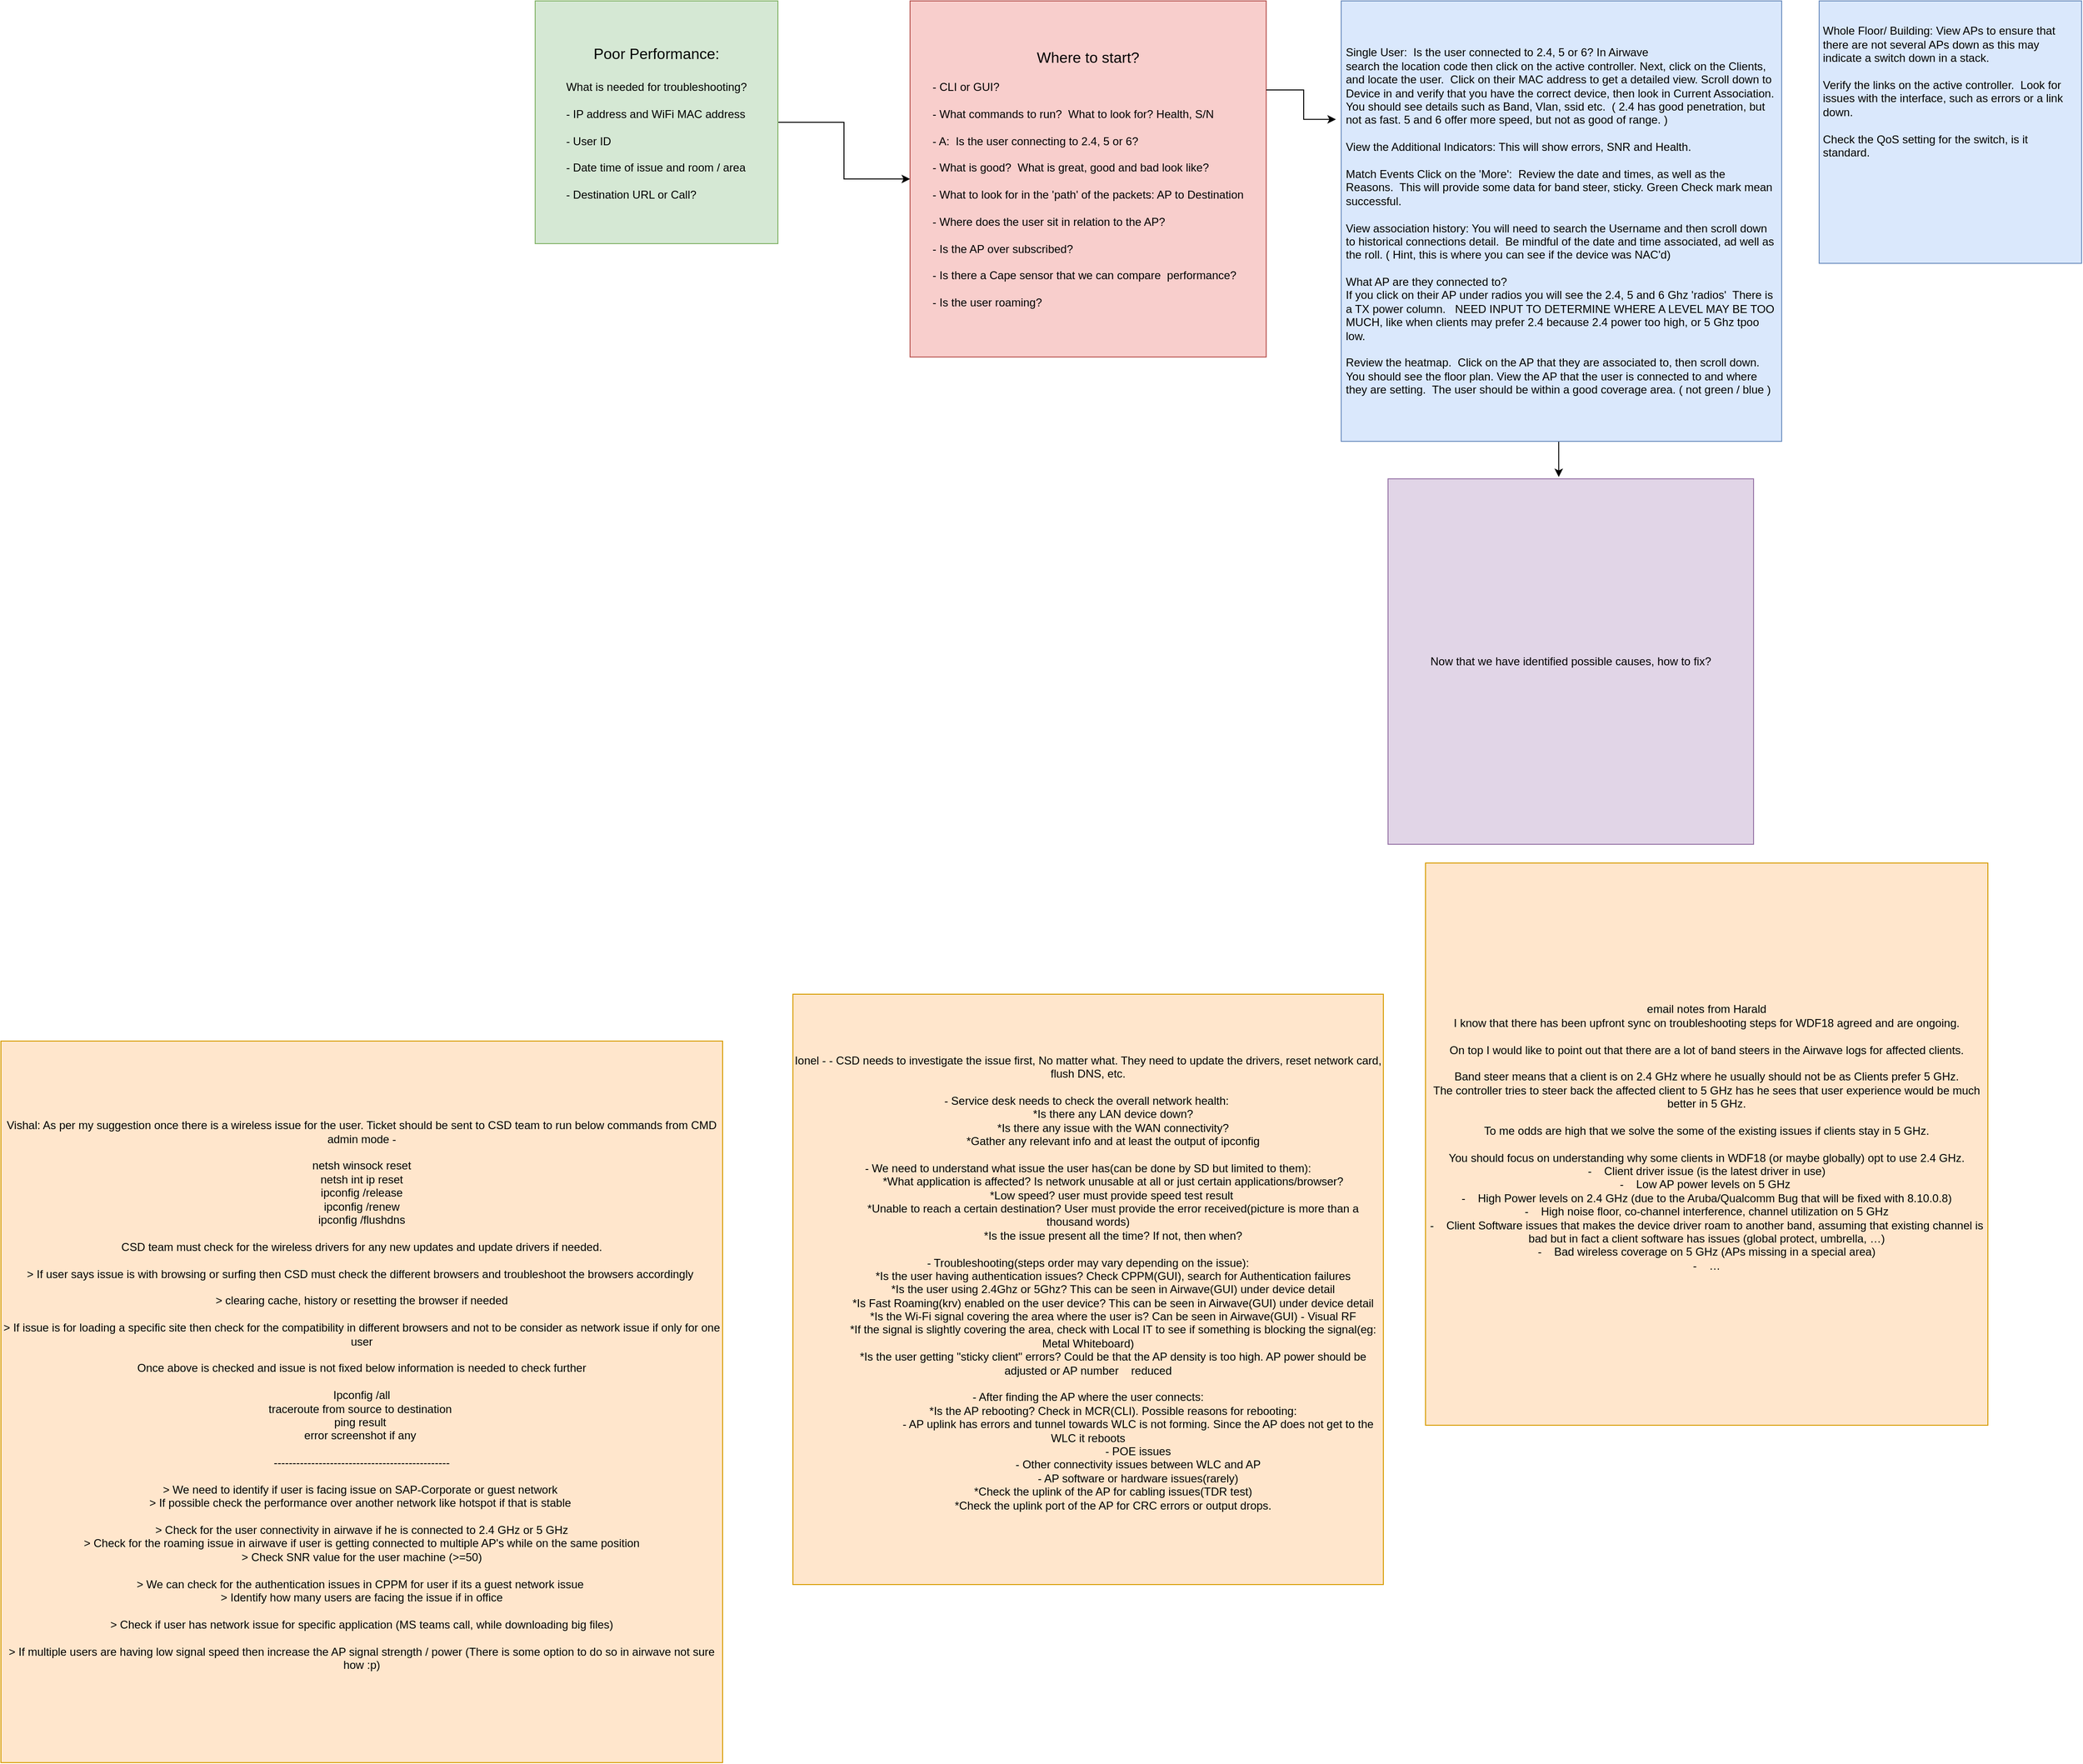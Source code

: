 <mxfile version="21.8.1" type="github">
  <diagram name="Page-1" id="cQSMZOdaGjakXPMoXrA6">
    <mxGraphModel dx="2832" dy="1076" grid="1" gridSize="10" guides="1" tooltips="1" connect="1" arrows="1" fold="1" page="1" pageScale="1" pageWidth="850" pageHeight="1100" math="0" shadow="0">
      <root>
        <mxCell id="0" />
        <mxCell id="1" parent="0" />
        <mxCell id="MekAlx0tApYiTAJFCrwZ-8" style="edgeStyle=orthogonalEdgeStyle;rounded=0;orthogonalLoop=1;jettySize=auto;html=1;exitX=1;exitY=0.5;exitDx=0;exitDy=0;" parent="1" source="MekAlx0tApYiTAJFCrwZ-1" target="MekAlx0tApYiTAJFCrwZ-2" edge="1">
          <mxGeometry relative="1" as="geometry" />
        </mxCell>
        <mxCell id="MekAlx0tApYiTAJFCrwZ-1" value="&lt;font style=&quot;font-size: 16px;&quot;&gt;Poor Performance:&lt;br&gt;&lt;br&gt;&lt;/font&gt;What is needed for troubleshooting?&lt;br&gt;&lt;br&gt;&lt;div style=&quot;text-align: left;&quot;&gt;&lt;span style=&quot;background-color: initial;&quot;&gt;- IP address and WiFi MAC address&lt;/span&gt;&lt;/div&gt;&lt;div style=&quot;text-align: left;&quot;&gt;&lt;span style=&quot;background-color: initial;&quot;&gt;&lt;br&gt;&lt;/span&gt;&lt;/div&gt;&lt;div style=&quot;text-align: left;&quot;&gt;&lt;span style=&quot;background-color: initial;&quot;&gt;- User ID&lt;/span&gt;&lt;/div&gt;&lt;div style=&quot;text-align: left;&quot;&gt;&lt;span style=&quot;background-color: initial;&quot;&gt;&lt;br&gt;&lt;/span&gt;&lt;/div&gt;&lt;div style=&quot;text-align: left;&quot;&gt;&lt;span style=&quot;background-color: initial;&quot;&gt;- Date time of issue and room / area&lt;/span&gt;&lt;/div&gt;&lt;div style=&quot;text-align: left;&quot;&gt;&lt;span style=&quot;background-color: initial;&quot;&gt;&lt;br&gt;&lt;/span&gt;&lt;/div&gt;&lt;div style=&quot;text-align: left;&quot;&gt;&lt;span style=&quot;background-color: initial;&quot;&gt;- Destination URL or Call?&lt;/span&gt;&lt;/div&gt;" style="whiteSpace=wrap;html=1;aspect=fixed;fillColor=#d5e8d4;strokeColor=#82b366;" parent="1" vertex="1">
          <mxGeometry x="30" y="30" width="259" height="259" as="geometry" />
        </mxCell>
        <mxCell id="MekAlx0tApYiTAJFCrwZ-10" style="edgeStyle=orthogonalEdgeStyle;rounded=0;orthogonalLoop=1;jettySize=auto;html=1;entryX=0.467;entryY=-0.005;entryDx=0;entryDy=0;entryPerimeter=0;exitX=0.5;exitY=1;exitDx=0;exitDy=0;" parent="1" source="IrNqu5AW_3v1xc4edvsI-3" target="MekAlx0tApYiTAJFCrwZ-3" edge="1">
          <mxGeometry relative="1" as="geometry">
            <mxPoint x="370" y="480" as="targetPoint" />
            <mxPoint x="1120" y="370" as="sourcePoint" />
          </mxGeometry>
        </mxCell>
        <mxCell id="MekAlx0tApYiTAJFCrwZ-2" value="&lt;font style=&quot;font-size: 16px;&quot;&gt;Where to start? &lt;br&gt;&lt;/font&gt;&lt;br&gt;&lt;div style=&quot;text-align: left;&quot;&gt;&lt;span style=&quot;background-color: initial;&quot;&gt;- CLI or GUI?&lt;/span&gt;&lt;/div&gt;&lt;div style=&quot;text-align: left;&quot;&gt;&lt;span style=&quot;background-color: initial;&quot;&gt;&lt;br&gt;&lt;/span&gt;&lt;/div&gt;&lt;div style=&quot;text-align: left;&quot;&gt;&lt;span style=&quot;background-color: initial;&quot;&gt;- What commands to run?&amp;nbsp; What to look for? Health, S/N&lt;/span&gt;&lt;/div&gt;&lt;div style=&quot;text-align: left;&quot;&gt;&lt;span style=&quot;background-color: initial;&quot;&gt;&lt;br&gt;&lt;/span&gt;&lt;/div&gt;&lt;div style=&quot;text-align: left;&quot;&gt;&lt;span style=&quot;background-color: initial;&quot;&gt;- A:&amp;nbsp; Is the user connecting to 2.4, 5 or 6?&amp;nbsp;&lt;/span&gt;&lt;/div&gt;&lt;div style=&quot;text-align: left;&quot;&gt;&lt;br&gt;&lt;/div&gt;&lt;div style=&quot;text-align: left;&quot;&gt;&lt;span style=&quot;background-color: initial;&quot;&gt;- What is good?&amp;nbsp; What is great, good and bad look like?&lt;/span&gt;&lt;/div&gt;&lt;div style=&quot;text-align: left;&quot;&gt;&lt;br&gt;&lt;/div&gt;&lt;div style=&quot;text-align: left;&quot;&gt;&lt;span style=&quot;background-color: initial;&quot;&gt;- What to look for in the &#39;path&#39; of the packets: AP to Destination&lt;/span&gt;&lt;/div&gt;&lt;div style=&quot;text-align: left;&quot;&gt;&lt;span style=&quot;background-color: initial;&quot;&gt;&lt;br&gt;&lt;/span&gt;&lt;/div&gt;&lt;div style=&quot;text-align: left;&quot;&gt;&lt;span style=&quot;background-color: initial;&quot;&gt;- Where does the user sit in relation to the AP?&lt;/span&gt;&lt;/div&gt;&lt;div style=&quot;text-align: left;&quot;&gt;&lt;span style=&quot;background-color: initial;&quot;&gt;&lt;br&gt;&lt;/span&gt;&lt;/div&gt;&lt;div style=&quot;text-align: left;&quot;&gt;&lt;span style=&quot;background-color: initial;&quot;&gt;- Is the AP over subscribed?&lt;/span&gt;&lt;/div&gt;&lt;div style=&quot;text-align: left;&quot;&gt;&lt;span style=&quot;background-color: initial;&quot;&gt;&lt;br&gt;&lt;/span&gt;&lt;/div&gt;&lt;div style=&quot;text-align: left;&quot;&gt;&lt;span style=&quot;background-color: initial;&quot;&gt;- Is there a Cape sensor that we can compare&amp;nbsp; performance?&lt;/span&gt;&lt;/div&gt;&lt;div style=&quot;text-align: left;&quot;&gt;&lt;span style=&quot;background-color: initial;&quot;&gt;&lt;br&gt;&lt;/span&gt;&lt;/div&gt;&lt;div style=&quot;text-align: left;&quot;&gt;&lt;span style=&quot;background-color: initial;&quot;&gt;- Is the user roaming?&lt;/span&gt;&lt;/div&gt;" style="whiteSpace=wrap;html=1;aspect=fixed;fillColor=#f8cecc;strokeColor=#b85450;" parent="1" vertex="1">
          <mxGeometry x="430" y="30" width="380" height="380" as="geometry" />
        </mxCell>
        <mxCell id="MekAlx0tApYiTAJFCrwZ-3" value="Now that we have identified possible causes, how to fix?" style="whiteSpace=wrap;html=1;aspect=fixed;fillColor=#e1d5e7;strokeColor=#9673a6;" parent="1" vertex="1">
          <mxGeometry x="940" y="540" width="390" height="390" as="geometry" />
        </mxCell>
        <mxCell id="Bwl99SugZf0QZCcyl1GP-1" value="&lt;div&gt;Vishal: As per my suggestion once there is a wireless issue for the user. Ticket should be sent to CSD team to run below commands from CMD admin mode -&lt;/div&gt;&lt;div&gt;&lt;br&gt;&lt;/div&gt;&lt;div&gt;netsh winsock reset&lt;/div&gt;&lt;div&gt;netsh int ip reset&lt;/div&gt;&lt;div&gt;ipconfig /release&lt;/div&gt;&lt;div&gt;ipconfig /renew&lt;/div&gt;&lt;div&gt;ipconfig /flushdns&lt;/div&gt;&lt;div&gt;&lt;br&gt;&lt;/div&gt;&lt;div&gt;CSD team must check for the wireless drivers for any new updates and update drivers if needed.&lt;/div&gt;&lt;div&gt;&lt;br&gt;&lt;/div&gt;&lt;div&gt;&amp;gt; If user says issue is with browsing or surfing then CSD must check the different browsers and troubleshoot the browsers accordingly&amp;nbsp;&lt;/div&gt;&lt;div&gt;&lt;br&gt;&lt;/div&gt;&lt;div&gt;&amp;gt; clearing cache, history or resetting the browser if needed&lt;/div&gt;&lt;div&gt;&lt;br&gt;&lt;/div&gt;&lt;div&gt;&amp;gt; If issue is for loading a specific site then check for the compatibility in different browsers and not to be consider as network issue if only for one user&lt;/div&gt;&lt;div&gt;&lt;br&gt;&lt;/div&gt;&lt;div&gt;Once above is checked and issue is not fixed below information is needed to check further&lt;/div&gt;&lt;div&gt;&lt;br&gt;&lt;/div&gt;&lt;div&gt;Ipconfig /all&lt;/div&gt;&lt;div&gt;traceroute from source to destination&amp;nbsp;&lt;/div&gt;&lt;div&gt;ping result&amp;nbsp;&lt;/div&gt;&lt;div&gt;error screenshot if any&amp;nbsp;&lt;/div&gt;&lt;div&gt;&lt;br&gt;&lt;/div&gt;&lt;div&gt;-----------------------------------------------&lt;/div&gt;&lt;div&gt;&lt;br&gt;&lt;/div&gt;&lt;div&gt;&amp;gt; We need to identify if user is facing issue on SAP-Corporate or guest network&amp;nbsp;&lt;/div&gt;&lt;div&gt;&amp;gt; If possible check the performance over another network like hotspot if that is stable&amp;nbsp;&lt;/div&gt;&lt;div&gt;&lt;br&gt;&lt;/div&gt;&lt;div&gt;&amp;gt; Check for the user connectivity in airwave if he is connected to 2.4 GHz or 5 GHz&lt;/div&gt;&lt;div&gt;&amp;gt; Check for the roaming issue in airwave if user is getting connected to multiple AP&#39;s while on the same position&lt;/div&gt;&lt;div&gt;&amp;gt; Check SNR value for the user machine (&amp;gt;=50)&lt;/div&gt;&lt;div&gt;&lt;br&gt;&lt;/div&gt;&lt;div&gt;&amp;gt; We can check for the authentication issues in CPPM for user if its a guest network issue&amp;nbsp;&lt;/div&gt;&lt;div&gt;&amp;gt; Identify how many users are facing the issue if in office&lt;/div&gt;&lt;div&gt;&lt;br&gt;&lt;/div&gt;&lt;div&gt;&amp;gt; Check if user has network issue for specific application (MS teams call, while downloading big files)&lt;/div&gt;&lt;div&gt;&lt;br&gt;&lt;/div&gt;&lt;div&gt;&amp;gt; If multiple users are having low signal speed then increase the AP signal strength / power (There is some option to do so in airwave not sure how :p)&lt;/div&gt;&lt;div&gt;&lt;br&gt;&lt;/div&gt;" style="whiteSpace=wrap;html=1;aspect=fixed;fillColor=#ffe6cc;strokeColor=#d79b00;" parent="1" vertex="1">
          <mxGeometry x="-540" y="1140" width="770" height="770" as="geometry" />
        </mxCell>
        <mxCell id="Bwl99SugZf0QZCcyl1GP-2" value="Ionel -&amp;nbsp;- CSD needs to investigate the issue first, No matter what. They need to update the drivers, reset network card, flush DNS, etc.&lt;div&gt;&lt;br&gt;&lt;/div&gt;&lt;div&gt;- Service desk needs to check the overall network health:&amp;nbsp;&lt;/div&gt;&lt;div&gt;&amp;nbsp; &amp;nbsp; &amp;nbsp; &amp;nbsp; &amp;nbsp; &amp;nbsp; &amp;nbsp; &amp;nbsp; *Is there any LAN device down?&lt;/div&gt;&lt;div&gt;&amp;nbsp; &amp;nbsp; &amp;nbsp; &amp;nbsp; &amp;nbsp; &amp;nbsp; &amp;nbsp; &amp;nbsp; *Is there any issue with the WAN connectivity?&lt;/div&gt;&lt;div&gt;&amp;nbsp; &amp;nbsp; &amp;nbsp; &amp;nbsp; &amp;nbsp; &amp;nbsp; &amp;nbsp; &amp;nbsp; *Gather any relevant info and at least the output of ipconfig&lt;/div&gt;&lt;div&gt;&lt;br&gt;&lt;/div&gt;&lt;div&gt;- We need to understand what issue the user has(can be done by SD but limited to them):&lt;/div&gt;&lt;div&gt;&amp;nbsp; &amp;nbsp; &amp;nbsp; &amp;nbsp; &amp;nbsp; &amp;nbsp; &amp;nbsp; &amp;nbsp; *What application is affected? Is network unusable at all or just certain applications/browser?&lt;/div&gt;&lt;div&gt;&amp;nbsp; &amp;nbsp; &amp;nbsp; &amp;nbsp; &amp;nbsp; &amp;nbsp; &amp;nbsp; &amp;nbsp;*Low speed? user must provide speed test result&lt;/div&gt;&lt;div&gt;&amp;nbsp; &amp;nbsp; &amp;nbsp; &amp;nbsp; &amp;nbsp; &amp;nbsp; &amp;nbsp; &amp;nbsp; *Unable to reach a certain destination? User must provide the error received(picture is more than a thousand words)&lt;/div&gt;&lt;div&gt;&amp;nbsp; &amp;nbsp; &amp;nbsp; &amp;nbsp; &amp;nbsp; &amp;nbsp; &amp;nbsp; &amp;nbsp; *Is the issue present all the time? If not, then when?&lt;/div&gt;&lt;div&gt;&lt;br&gt;&lt;/div&gt;&lt;div&gt;- Troubleshooting(steps order may vary depending on the issue):&lt;/div&gt;&lt;div&gt;&amp;nbsp; &amp;nbsp; &amp;nbsp; &amp;nbsp; &amp;nbsp; &amp;nbsp; &amp;nbsp; &amp;nbsp; *Is the user having authentication issues? Check CPPM(GUI), search for Authentication failures&lt;/div&gt;&lt;div&gt;&amp;nbsp; &amp;nbsp; &amp;nbsp; &amp;nbsp; &amp;nbsp; &amp;nbsp; &amp;nbsp; &amp;nbsp; *Is the user using 2.4Ghz or 5Ghz? This can be seen in Airwave(GUI) under device detail&lt;/div&gt;&lt;div&gt;&amp;nbsp; &amp;nbsp; &amp;nbsp; &amp;nbsp; &amp;nbsp; &amp;nbsp; &amp;nbsp; &amp;nbsp; *Is Fast Roaming(krv) enabled on the user device? This can be seen in Airwave(GUI) under device detail&lt;/div&gt;&lt;div&gt;&amp;nbsp; &amp;nbsp; &amp;nbsp; &amp;nbsp; &amp;nbsp; &amp;nbsp; &amp;nbsp; &amp;nbsp; *Is the Wi-Fi signal covering the area where the user is? Can be seen in Airwave(GUI) - Visual RF&lt;/div&gt;&lt;div&gt;&amp;nbsp; &amp;nbsp; &amp;nbsp; &amp;nbsp; &amp;nbsp; &amp;nbsp; &amp;nbsp; &amp;nbsp; *If the signal is slightly covering the area, check with Local IT to see if something is blocking the signal(eg: Metal Whiteboard)&lt;/div&gt;&lt;div&gt;&amp;nbsp; &amp;nbsp; &amp;nbsp; &amp;nbsp; &amp;nbsp; &amp;nbsp; &amp;nbsp; &amp;nbsp; *Is the user getting &quot;sticky client&quot; errors? Could be that the AP density is too high. AP power should be adjusted or AP number&amp;nbsp; &amp;nbsp; reduced&lt;/div&gt;&lt;div&gt;&lt;br&gt;&lt;/div&gt;&lt;div&gt;- After finding the AP where the user connects:&lt;/div&gt;&lt;div&gt;&amp;nbsp; &amp;nbsp; &amp;nbsp; &amp;nbsp; &amp;nbsp; &amp;nbsp; &amp;nbsp; &amp;nbsp; *Is the AP rebooting? Check in MCR(CLI). Possible reasons for rebooting:&lt;/div&gt;&lt;div&gt;&amp;nbsp; &amp;nbsp; &amp;nbsp; &amp;nbsp; &amp;nbsp; &amp;nbsp; &amp;nbsp; &amp;nbsp; &amp;nbsp; &amp;nbsp; &amp;nbsp; &amp;nbsp; &amp;nbsp; &amp;nbsp; &amp;nbsp; &amp;nbsp; - AP uplink has errors and tunnel towards WLC is not forming. Since the AP does not get to the WLC it reboots&lt;/div&gt;&lt;div&gt;&amp;nbsp; &amp;nbsp; &amp;nbsp; &amp;nbsp; &amp;nbsp; &amp;nbsp; &amp;nbsp; &amp;nbsp; &amp;nbsp; &amp;nbsp; &amp;nbsp; &amp;nbsp; &amp;nbsp; &amp;nbsp; &amp;nbsp; &amp;nbsp; - POE issues&lt;/div&gt;&lt;div&gt;&amp;nbsp; &amp;nbsp; &amp;nbsp; &amp;nbsp; &amp;nbsp; &amp;nbsp; &amp;nbsp; &amp;nbsp; &amp;nbsp; &amp;nbsp; &amp;nbsp; &amp;nbsp; &amp;nbsp; &amp;nbsp; &amp;nbsp; &amp;nbsp; - Other connectivity issues between WLC and AP&lt;/div&gt;&lt;div&gt;&amp;nbsp; &amp;nbsp; &amp;nbsp; &amp;nbsp; &amp;nbsp; &amp;nbsp; &amp;nbsp; &amp;nbsp; &amp;nbsp; &amp;nbsp; &amp;nbsp; &amp;nbsp; &amp;nbsp; &amp;nbsp; &amp;nbsp; &amp;nbsp; - AP software or hardware issues(rarely)&lt;/div&gt;&lt;div&gt;&amp;nbsp; &amp;nbsp; &amp;nbsp; &amp;nbsp; &amp;nbsp; &amp;nbsp; &amp;nbsp; &amp;nbsp; *Check the uplink of the AP for cabling issues(TDR test)&lt;/div&gt;&lt;div&gt;&amp;nbsp; &amp;nbsp; &amp;nbsp; &amp;nbsp; &amp;nbsp; &amp;nbsp; &amp;nbsp; &amp;nbsp; *Check the uplink port of the AP for CRC errors or output drops.&lt;/div&gt;&lt;div&gt;&lt;br&gt;&lt;/div&gt;" style="whiteSpace=wrap;html=1;aspect=fixed;fillColor=#ffe6cc;strokeColor=#d79b00;" parent="1" vertex="1">
          <mxGeometry x="305" y="1090" width="630" height="630" as="geometry" />
        </mxCell>
        <mxCell id="IrNqu5AW_3v1xc4edvsI-1" value="email notes from Harald&lt;br&gt;&lt;div&gt;I know that there has been upfront sync on troubleshooting steps for WDF18 agreed and are ongoing.&lt;/div&gt;&lt;div&gt;&lt;br&gt;&lt;/div&gt;&lt;div&gt;On top I would like to point out that there are a lot of band steers in the Airwave logs for affected clients.&lt;/div&gt;&lt;div&gt;&lt;br&gt;&lt;/div&gt;&lt;div&gt;Band steer means that a client is on 2.4 GHz where he usually should not be as Clients prefer 5 GHz.&lt;/div&gt;&lt;div&gt;The controller tries to steer back the affected client to 5 GHz has he sees that user experience would be much better in 5 GHz.&lt;/div&gt;&lt;div&gt;&lt;br&gt;&lt;/div&gt;&lt;div&gt;To me odds are high that we solve the some of the existing issues if clients stay in 5 GHz.&lt;/div&gt;&lt;div&gt;&lt;br&gt;&lt;/div&gt;&lt;div&gt;You should focus on understanding why some clients in WDF18 (or maybe globally) opt to use 2.4 GHz.&lt;/div&gt;&lt;div&gt;-&lt;span style=&quot;white-space: pre;&quot;&gt;&amp;nbsp;&amp;nbsp;&amp;nbsp;&amp;nbsp;&lt;/span&gt;Client driver issue (is the latest driver in use)&lt;/div&gt;&lt;div&gt;-&lt;span style=&quot;&quot;&gt;&lt;span style=&quot;white-space: pre;&quot;&gt;&amp;nbsp;&amp;nbsp;&amp;nbsp;&amp;nbsp;&lt;/span&gt;&lt;/span&gt;Low AP power levels on 5 GHz&amp;nbsp;&lt;/div&gt;&lt;div&gt;-&lt;span style=&quot;&quot;&gt;&lt;span style=&quot;white-space: pre;&quot;&gt;&amp;nbsp;&amp;nbsp;&amp;nbsp;&amp;nbsp;&lt;/span&gt;&lt;/span&gt;High Power levels on 2.4 GHz (due to the Aruba/Qualcomm Bug that will be fixed with 8.10.0.8)&lt;/div&gt;&lt;div&gt;-&lt;span style=&quot;&quot;&gt;&lt;span style=&quot;white-space: pre;&quot;&gt;&amp;nbsp;&amp;nbsp;&amp;nbsp;&amp;nbsp;&lt;/span&gt;&lt;/span&gt;High noise floor, co-channel interference, channel utilization on 5 GHz&lt;/div&gt;&lt;div&gt;-&lt;span style=&quot;&quot;&gt;&lt;span style=&quot;white-space: pre;&quot;&gt;&amp;nbsp;&amp;nbsp;&amp;nbsp;&amp;nbsp;&lt;/span&gt;&lt;/span&gt;Client Software issues that makes the device driver roam to another band, assuming that existing channel is bad but in fact a client software has issues (global protect, umbrella, …)&lt;/div&gt;&lt;div&gt;-&lt;span style=&quot;&quot;&gt;&lt;span style=&quot;white-space: pre;&quot;&gt;&amp;nbsp;&amp;nbsp;&amp;nbsp;&amp;nbsp;&lt;/span&gt;&lt;/span&gt;Bad wireless coverage on 5 GHz (APs missing in a special area)&lt;/div&gt;&lt;div&gt;-&lt;span style=&quot;&quot;&gt;&lt;span style=&quot;white-space: pre;&quot;&gt;&amp;nbsp;&amp;nbsp;&amp;nbsp;&amp;nbsp;&lt;/span&gt;&lt;/span&gt;…&lt;/div&gt;&lt;div&gt;&lt;br&gt;&lt;/div&gt;" style="whiteSpace=wrap;html=1;aspect=fixed;fillColor=#ffe6cc;strokeColor=#d79b00;" parent="1" vertex="1">
          <mxGeometry x="980" y="950" width="600" height="600" as="geometry" />
        </mxCell>
        <mxCell id="IrNqu5AW_3v1xc4edvsI-3" value="&lt;blockquote style=&quot;margin: 0 0 0 40px; border: none; padding: 0px;&quot;&gt;&lt;/blockquote&gt;&lt;span style=&quot;background-color: initial;&quot;&gt;Single User:&amp;nbsp;&amp;nbsp;Is the user connected to 2.4, 5 or 6? In Airwave&lt;/span&gt;&lt;br&gt;search the location code then click on the active controller. Next, click on the Clients, and locate the user.&amp;nbsp; Click on their MAC address to get a detailed view. Scroll down to Device in and verify that you have the correct device, then look in Current Association. You should see details such as Band, Vlan, ssid etc.&amp;nbsp; ( 2.4 has good penetration, but not as fast. 5 and 6 offer more speed, but not as good of range. )&lt;br&gt;&lt;br&gt;View the Additional Indicators: This will show errors, SNR and Health.&lt;br&gt;&lt;br&gt;Match Events Click on the &#39;More&#39;:&amp;nbsp; Review the date and times, as well as the Reasons.&amp;nbsp; This will provide some data for band steer, sticky. Green Check mark mean successful.&amp;nbsp;&lt;br&gt;&lt;br&gt;View association history: You will need to search the Username and then scroll down to historical connections detail.&amp;nbsp; Be mindful of the date and time associated, ad well as the roll. ( Hint, this is where you can see if the device was NAC&#39;d)&lt;br&gt;&lt;br&gt;What AP are they connected to?&amp;nbsp;&lt;br&gt;If you click on their AP under radios you will see the 2.4, 5 and 6 Ghz &#39;radios&#39;&amp;nbsp; There is a TX power column.&amp;nbsp; &amp;nbsp;NEED INPUT TO DETERMINE WHERE A LEVEL MAY BE TOO MUCH, like when clients may prefer 2.4 because 2.4 power too high, or 5 Ghz tpoo low.&amp;nbsp;&lt;br&gt;&lt;br&gt;Review the heatmap.&amp;nbsp; Click on the AP that they are associated to, then scroll down.&amp;nbsp; You should see the floor plan. View the AP that the user is connected to and where they are setting.&amp;nbsp; The user should be within a good coverage area. ( not green / blue )" style="whiteSpace=wrap;html=1;aspect=fixed;fillColor=#dae8fc;strokeColor=#6c8ebf;align=left;perimeterSpacing=0;spacingLeft=3;spacingRight=3;" parent="1" vertex="1">
          <mxGeometry x="890" y="30" width="470" height="470" as="geometry" />
        </mxCell>
        <mxCell id="IrNqu5AW_3v1xc4edvsI-4" style="edgeStyle=orthogonalEdgeStyle;rounded=0;orthogonalLoop=1;jettySize=auto;html=1;entryX=-0.012;entryY=0.269;entryDx=0;entryDy=0;entryPerimeter=0;exitX=1;exitY=0.25;exitDx=0;exitDy=0;" parent="1" source="MekAlx0tApYiTAJFCrwZ-2" target="IrNqu5AW_3v1xc4edvsI-3" edge="1">
          <mxGeometry relative="1" as="geometry" />
        </mxCell>
        <mxCell id="IrNqu5AW_3v1xc4edvsI-5" value="&lt;div style=&quot;text-align: left;&quot;&gt;&lt;span style=&quot;background-color: initial;&quot;&gt;Whole Floor/ Building: View APs to ensure that there are not several APs down as this may indicate a switch down in a stack.&amp;nbsp;&lt;/span&gt;&lt;/div&gt;&lt;div style=&quot;text-align: left;&quot;&gt;&lt;span style=&quot;background-color: initial;&quot;&gt;&lt;br&gt;&lt;/span&gt;&lt;/div&gt;&lt;span style=&quot;orphans: 2; text-indent: 0px; widows: 2; text-decoration-thickness: initial; text-decoration-style: initial; text-decoration-color: initial; float: none; display: inline !important;&quot;&gt;&lt;div style=&quot;color: rgb(0, 0, 0); font-family: Helvetica; font-size: 12px; font-style: normal; font-variant-ligatures: normal; font-variant-caps: normal; font-weight: 400; letter-spacing: normal; text-transform: none; word-spacing: 0px; -webkit-text-stroke-width: 0px; text-align: left;&quot;&gt;&lt;span style=&quot;background-color: initial;&quot;&gt;Verify the links on the active controller.&amp;nbsp; Look for issues with the interface, such as errors or a link down.&lt;/span&gt;&lt;/div&gt;&lt;div style=&quot;color: rgb(0, 0, 0); font-family: Helvetica; font-size: 12px; font-style: normal; font-variant-ligatures: normal; font-variant-caps: normal; font-weight: 400; letter-spacing: normal; text-transform: none; word-spacing: 0px; -webkit-text-stroke-width: 0px; text-align: left;&quot;&gt;&lt;span style=&quot;background-color: initial;&quot;&gt;&lt;br&gt;&lt;/span&gt;&lt;/div&gt;&lt;div style=&quot;text-align: left;&quot;&gt;&lt;span style=&quot;background-color: initial;&quot;&gt;Check the QoS setting&amp;nbsp;for the switch, is it standard.&lt;/span&gt;&lt;/div&gt;&lt;div style=&quot;text-align: left;&quot;&gt;&lt;span style=&quot;background-color: initial;&quot;&gt;&lt;br&gt;&lt;/span&gt;&lt;/div&gt;&lt;div style=&quot;text-align: left;&quot;&gt;&lt;span style=&quot;background-color: initial;&quot;&gt;&lt;br&gt;&lt;/span&gt;&lt;/div&gt;&lt;div style=&quot;color: rgb(0, 0, 0); font-family: Helvetica; font-size: 12px; font-style: normal; font-variant-ligatures: normal; font-variant-caps: normal; font-weight: 400; letter-spacing: normal; text-transform: none; word-spacing: 0px; -webkit-text-stroke-width: 0px; text-align: left;&quot;&gt;&lt;span style=&quot;background-color: initial;&quot;&gt;&lt;br&gt;&lt;/span&gt;&lt;/div&gt;&lt;div style=&quot;color: rgb(0, 0, 0); font-family: Helvetica; font-size: 12px; font-style: normal; font-variant-ligatures: normal; font-variant-caps: normal; font-weight: 400; letter-spacing: normal; text-transform: none; word-spacing: 0px; -webkit-text-stroke-width: 0px; text-align: left;&quot;&gt;&lt;span style=&quot;background-color: initial;&quot;&gt;&lt;br&gt;&lt;/span&gt;&lt;/div&gt;&lt;br&gt;&lt;br&gt;&lt;/span&gt;" style="whiteSpace=wrap;html=1;aspect=fixed;fillColor=#dae8fc;strokeColor=#6c8ebf;spacingTop=0;spacingLeft=3;spacingRight=3;" parent="1" vertex="1">
          <mxGeometry x="1400" y="30" width="280" height="280" as="geometry" />
        </mxCell>
      </root>
    </mxGraphModel>
  </diagram>
</mxfile>
